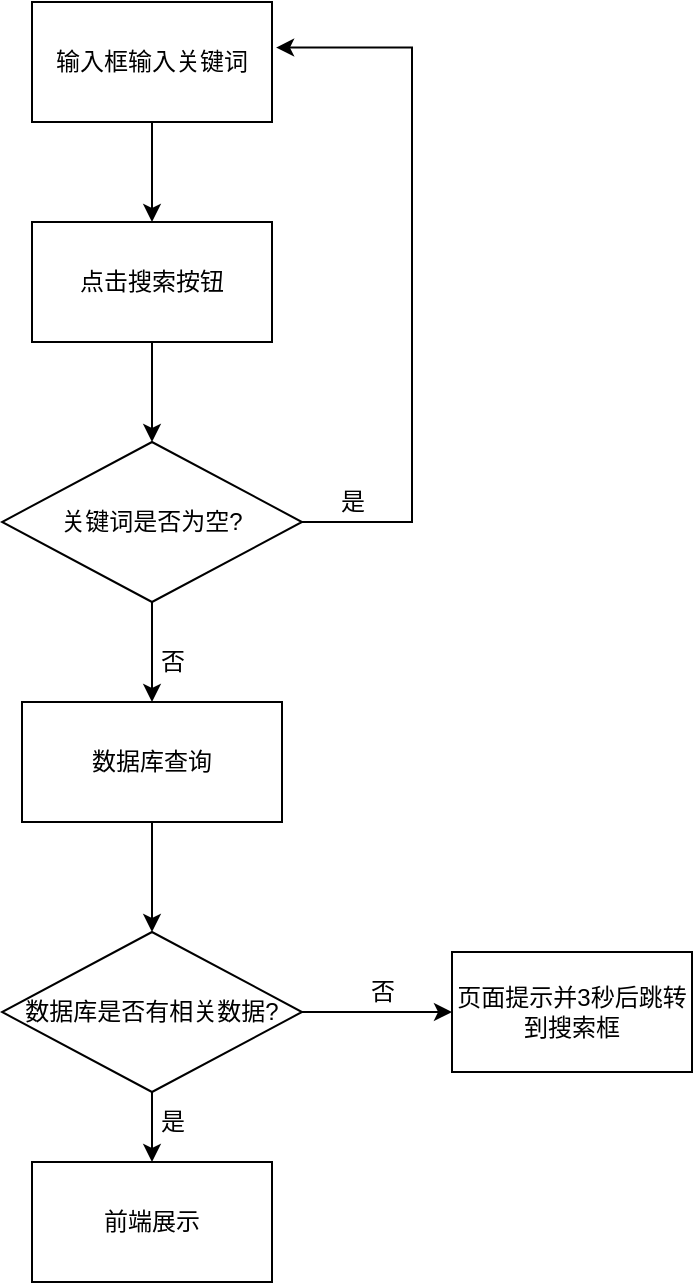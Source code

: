 <mxfile version="18.0.1" type="github">
  <diagram id="C5RBs43oDa-KdzZeNtuy" name="Page-1">
    <mxGraphModel dx="1038" dy="500" grid="1" gridSize="10" guides="1" tooltips="1" connect="1" arrows="1" fold="1" page="1" pageScale="1" pageWidth="827" pageHeight="1169" math="0" shadow="0">
      <root>
        <mxCell id="WIyWlLk6GJQsqaUBKTNV-0" />
        <mxCell id="WIyWlLk6GJQsqaUBKTNV-1" parent="WIyWlLk6GJQsqaUBKTNV-0" />
        <mxCell id="knXtKRB9hGOB828vA6w8-4" style="edgeStyle=orthogonalEdgeStyle;rounded=0;orthogonalLoop=1;jettySize=auto;html=1;entryX=0.5;entryY=0;entryDx=0;entryDy=0;" parent="WIyWlLk6GJQsqaUBKTNV-1" source="knXtKRB9hGOB828vA6w8-0" target="knXtKRB9hGOB828vA6w8-3" edge="1">
          <mxGeometry relative="1" as="geometry" />
        </mxCell>
        <mxCell id="knXtKRB9hGOB828vA6w8-0" value="输入框输入关键词" style="rounded=0;whiteSpace=wrap;html=1;" parent="WIyWlLk6GJQsqaUBKTNV-1" vertex="1">
          <mxGeometry x="180" y="80" width="120" height="60" as="geometry" />
        </mxCell>
        <mxCell id="knXtKRB9hGOB828vA6w8-6" style="edgeStyle=orthogonalEdgeStyle;rounded=0;orthogonalLoop=1;jettySize=auto;html=1;entryX=1.017;entryY=0.38;entryDx=0;entryDy=0;entryPerimeter=0;" parent="WIyWlLk6GJQsqaUBKTNV-1" source="knXtKRB9hGOB828vA6w8-1" target="knXtKRB9hGOB828vA6w8-0" edge="1">
          <mxGeometry relative="1" as="geometry">
            <Array as="points">
              <mxPoint x="370" y="340" />
              <mxPoint x="370" y="103" />
            </Array>
          </mxGeometry>
        </mxCell>
        <mxCell id="knXtKRB9hGOB828vA6w8-9" style="edgeStyle=orthogonalEdgeStyle;rounded=0;orthogonalLoop=1;jettySize=auto;html=1;entryX=0.5;entryY=0;entryDx=0;entryDy=0;" parent="WIyWlLk6GJQsqaUBKTNV-1" source="knXtKRB9hGOB828vA6w8-1" target="knXtKRB9hGOB828vA6w8-8" edge="1">
          <mxGeometry relative="1" as="geometry" />
        </mxCell>
        <mxCell id="knXtKRB9hGOB828vA6w8-1" value="关键词是否为空?" style="rhombus;whiteSpace=wrap;html=1;" parent="WIyWlLk6GJQsqaUBKTNV-1" vertex="1">
          <mxGeometry x="165" y="300" width="150" height="80" as="geometry" />
        </mxCell>
        <mxCell id="knXtKRB9hGOB828vA6w8-5" style="edgeStyle=orthogonalEdgeStyle;rounded=0;orthogonalLoop=1;jettySize=auto;html=1;entryX=0.5;entryY=0;entryDx=0;entryDy=0;" parent="WIyWlLk6GJQsqaUBKTNV-1" source="knXtKRB9hGOB828vA6w8-3" target="knXtKRB9hGOB828vA6w8-1" edge="1">
          <mxGeometry relative="1" as="geometry" />
        </mxCell>
        <mxCell id="knXtKRB9hGOB828vA6w8-3" value="点击搜索按钮" style="rounded=0;whiteSpace=wrap;html=1;" parent="WIyWlLk6GJQsqaUBKTNV-1" vertex="1">
          <mxGeometry x="180" y="190" width="120" height="60" as="geometry" />
        </mxCell>
        <mxCell id="knXtKRB9hGOB828vA6w8-7" value="是" style="text;html=1;align=center;verticalAlign=middle;resizable=0;points=[];autosize=1;strokeColor=none;fillColor=none;" parent="WIyWlLk6GJQsqaUBKTNV-1" vertex="1">
          <mxGeometry x="325" y="320" width="30" height="20" as="geometry" />
        </mxCell>
        <mxCell id="knXtKRB9hGOB828vA6w8-13" style="edgeStyle=orthogonalEdgeStyle;rounded=0;orthogonalLoop=1;jettySize=auto;html=1;entryX=0.5;entryY=0;entryDx=0;entryDy=0;" parent="WIyWlLk6GJQsqaUBKTNV-1" source="knXtKRB9hGOB828vA6w8-8" target="knXtKRB9hGOB828vA6w8-12" edge="1">
          <mxGeometry relative="1" as="geometry" />
        </mxCell>
        <mxCell id="knXtKRB9hGOB828vA6w8-8" value="数据库查询" style="rounded=0;whiteSpace=wrap;html=1;" parent="WIyWlLk6GJQsqaUBKTNV-1" vertex="1">
          <mxGeometry x="175" y="430" width="130" height="60" as="geometry" />
        </mxCell>
        <mxCell id="knXtKRB9hGOB828vA6w8-10" value="否" style="text;html=1;align=center;verticalAlign=middle;resizable=0;points=[];autosize=1;strokeColor=none;fillColor=none;" parent="WIyWlLk6GJQsqaUBKTNV-1" vertex="1">
          <mxGeometry x="235" y="400" width="30" height="20" as="geometry" />
        </mxCell>
        <mxCell id="knXtKRB9hGOB828vA6w8-15" style="edgeStyle=orthogonalEdgeStyle;rounded=0;orthogonalLoop=1;jettySize=auto;html=1;entryX=0.5;entryY=0;entryDx=0;entryDy=0;" parent="WIyWlLk6GJQsqaUBKTNV-1" source="knXtKRB9hGOB828vA6w8-12" target="knXtKRB9hGOB828vA6w8-14" edge="1">
          <mxGeometry relative="1" as="geometry" />
        </mxCell>
        <mxCell id="knXtKRB9hGOB828vA6w8-22" style="edgeStyle=orthogonalEdgeStyle;rounded=0;orthogonalLoop=1;jettySize=auto;html=1;entryX=0;entryY=0.5;entryDx=0;entryDy=0;" parent="WIyWlLk6GJQsqaUBKTNV-1" source="knXtKRB9hGOB828vA6w8-12" target="knXtKRB9hGOB828vA6w8-21" edge="1">
          <mxGeometry relative="1" as="geometry" />
        </mxCell>
        <mxCell id="knXtKRB9hGOB828vA6w8-12" value="数据库是否有相关数据?" style="rhombus;whiteSpace=wrap;html=1;" parent="WIyWlLk6GJQsqaUBKTNV-1" vertex="1">
          <mxGeometry x="165" y="545" width="150" height="80" as="geometry" />
        </mxCell>
        <mxCell id="knXtKRB9hGOB828vA6w8-14" value="前端展示" style="rounded=0;whiteSpace=wrap;html=1;" parent="WIyWlLk6GJQsqaUBKTNV-1" vertex="1">
          <mxGeometry x="180" y="660" width="120" height="60" as="geometry" />
        </mxCell>
        <mxCell id="knXtKRB9hGOB828vA6w8-16" value="是" style="text;html=1;align=center;verticalAlign=middle;resizable=0;points=[];autosize=1;strokeColor=none;fillColor=none;" parent="WIyWlLk6GJQsqaUBKTNV-1" vertex="1">
          <mxGeometry x="235" y="630" width="30" height="20" as="geometry" />
        </mxCell>
        <mxCell id="knXtKRB9hGOB828vA6w8-21" value="页面提示并3秒后跳转到搜索框" style="rounded=0;whiteSpace=wrap;html=1;" parent="WIyWlLk6GJQsqaUBKTNV-1" vertex="1">
          <mxGeometry x="390" y="555" width="120" height="60" as="geometry" />
        </mxCell>
        <mxCell id="knXtKRB9hGOB828vA6w8-23" value="否" style="text;html=1;align=center;verticalAlign=middle;resizable=0;points=[];autosize=1;strokeColor=none;fillColor=none;" parent="WIyWlLk6GJQsqaUBKTNV-1" vertex="1">
          <mxGeometry x="340" y="565" width="30" height="20" as="geometry" />
        </mxCell>
      </root>
    </mxGraphModel>
  </diagram>
</mxfile>
